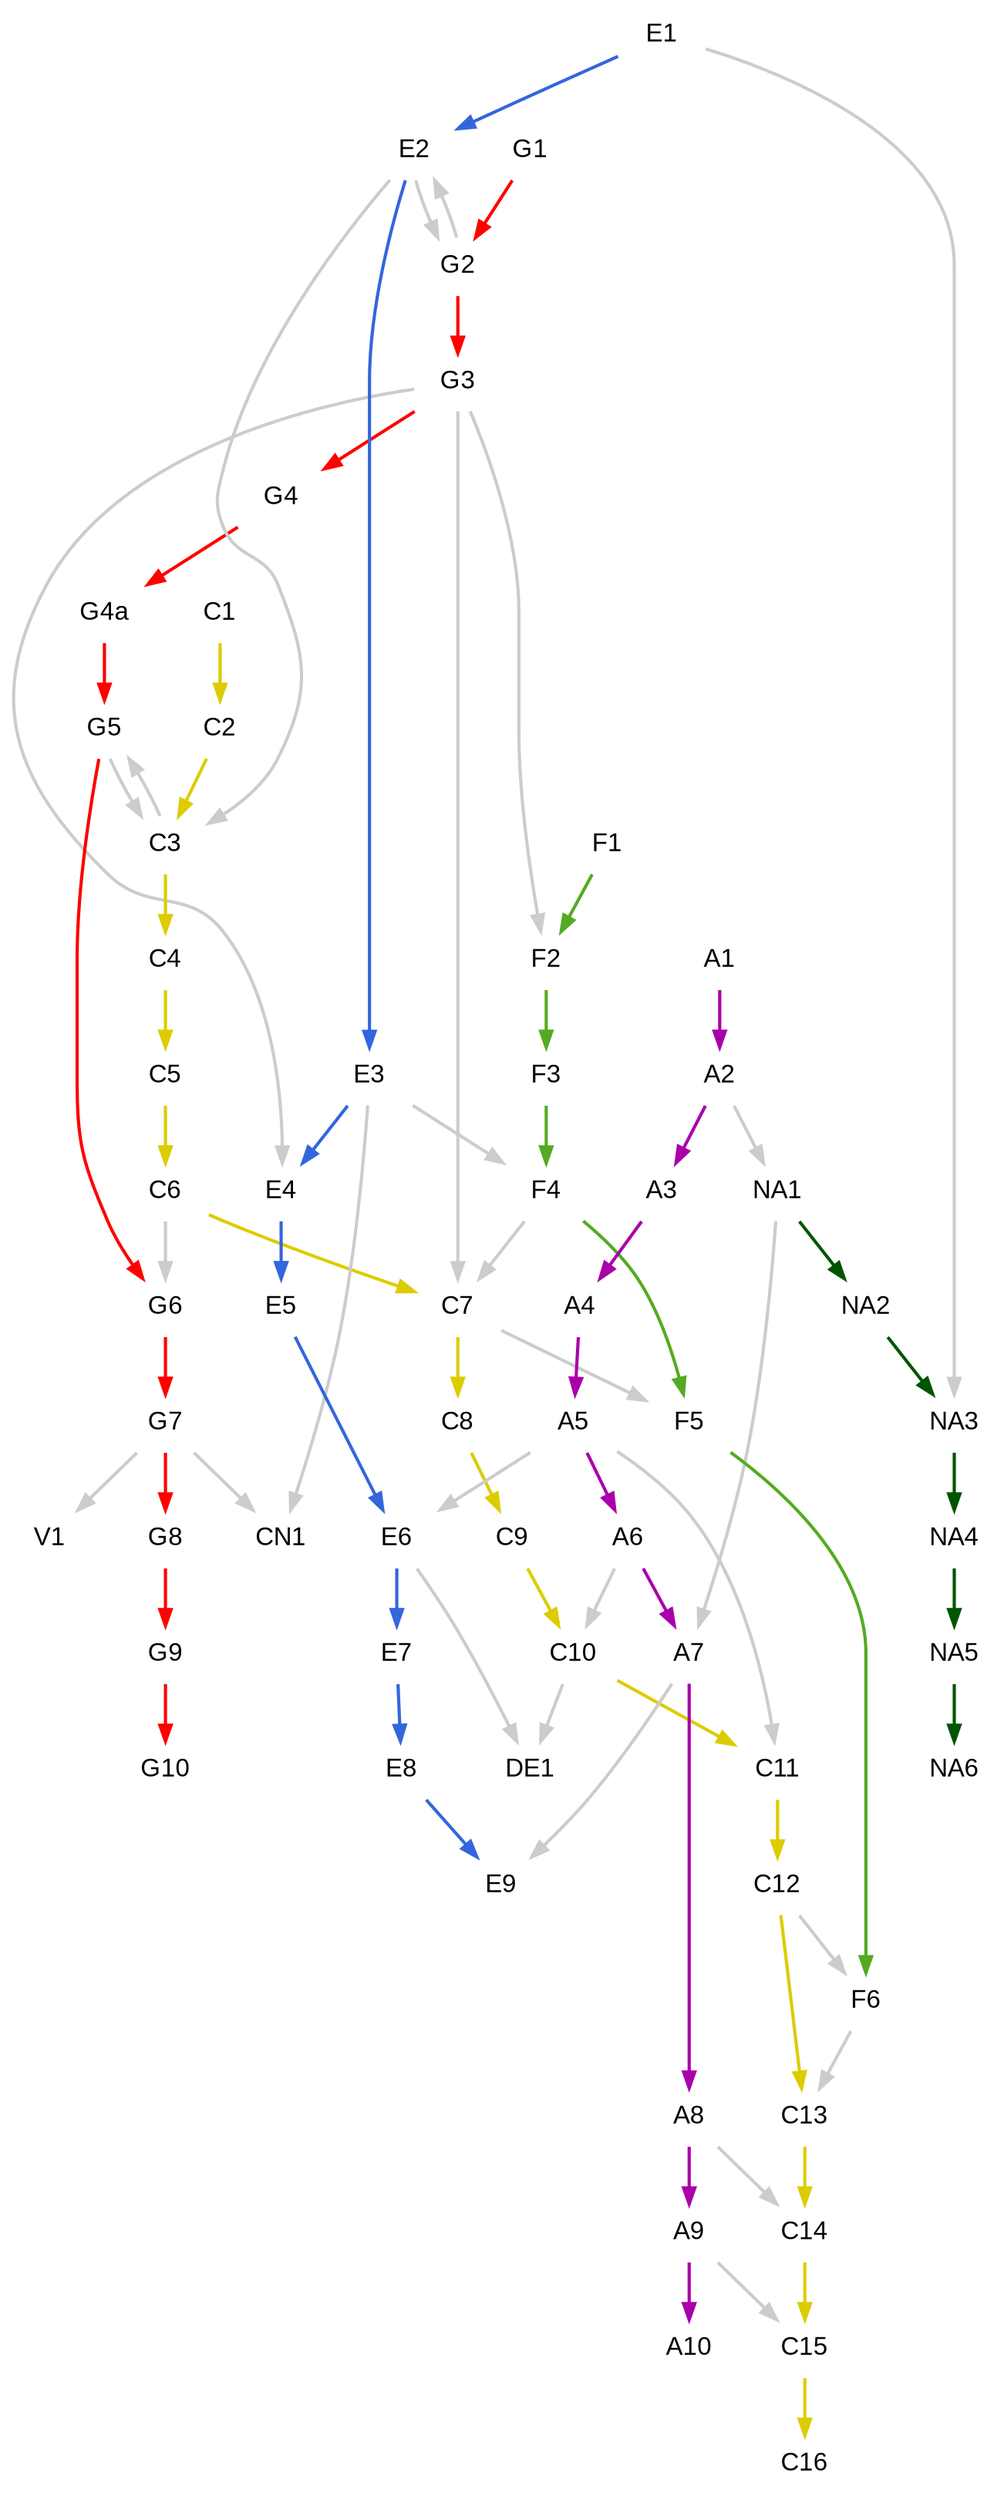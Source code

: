 digraph G {
  node [shape=plaintext;style=inviz;fillcolor="#EEF2FF";fontsize=16; fontname=arial;]
  edge [style=bold;color="#005500"]
  NA1 -> NA2;
  NA2 -> NA3;
  NA3 -> NA4;
  NA4 -> NA5;
  NA5 -> NA6;
  edge [style=bold;color="#FF0000"]
  G1 -> G2;
  G2 -> G3;
  G3 -> G4;
  G4 -> G4a;
  G4a -> G5;
  G5 -> G6;
  G6 -> G7;
  G7 -> G8;
  G8 -> G9;
  G9 -> G10;
  edge [style=bold;color="#DDCC00"]
  C1 -> C2;
  C2 -> C3;
  C3 -> C4;
  C4 -> C5;
  C5 -> C6;
  C6 -> C7;
  C7 -> C8;
  C8 -> C9;
  C9 -> C10;
  C10 -> C11;
  C11 -> C12;
  C12 -> C13;
  C13 -> C14;
  C14 -> C15;
  C15 -> C16;
  edge [style=bold;color="#3366DD"]
  E1 -> E2;
  E2 -> E3;
  E3 -> E4;
  E4 -> E5;
  E5 -> E6;
  E6 -> E7;
  E7 -> E8;
  E8 -> E9;
  edge [style=bold;color="#CCCCCC"]
  A2 -> NA1;
  A5 -> C11;
  A5 -> E6;
  A6 -> C10;
  A7 -> E9;
  A8 -> C14;
  A9 -> C15;
  E1 -> NA3;
  E2 -> C3;
  E2 -> G2;
  E3 -> F4;
  E3 -> CN1;
  E6 -> DE1;
  C3 -> G5;
  C6 -> G6;
  C7 -> F5;
  C10 -> DE1;
  C12 -> F6;
  F4 -> C7;
  F6 -> C13;
  G5 -> C3;
  G2 -> E2;
  G3 -> E4;
  G3 -> C7;
  G3 -> F2;
  G7 -> V1;
  G7 -> CN1;
  NA1 -> A7;
  edge [style=bold;color="#AA00AA"]
  A1 -> A2;
  A2 -> A3;
  A3 -> A4;
  A4 -> A5;
  A5 -> A6;
  A6 -> A7;
  A7 -> A8;
  A8 -> A9;
  A9 -> A10;
  edge [style=bold;color="#55AA22"]
  F1 -> F2;
  F2 -> F3;
  F3 -> F4;
  F4 -> F5;
  F5 -> F6;

}
